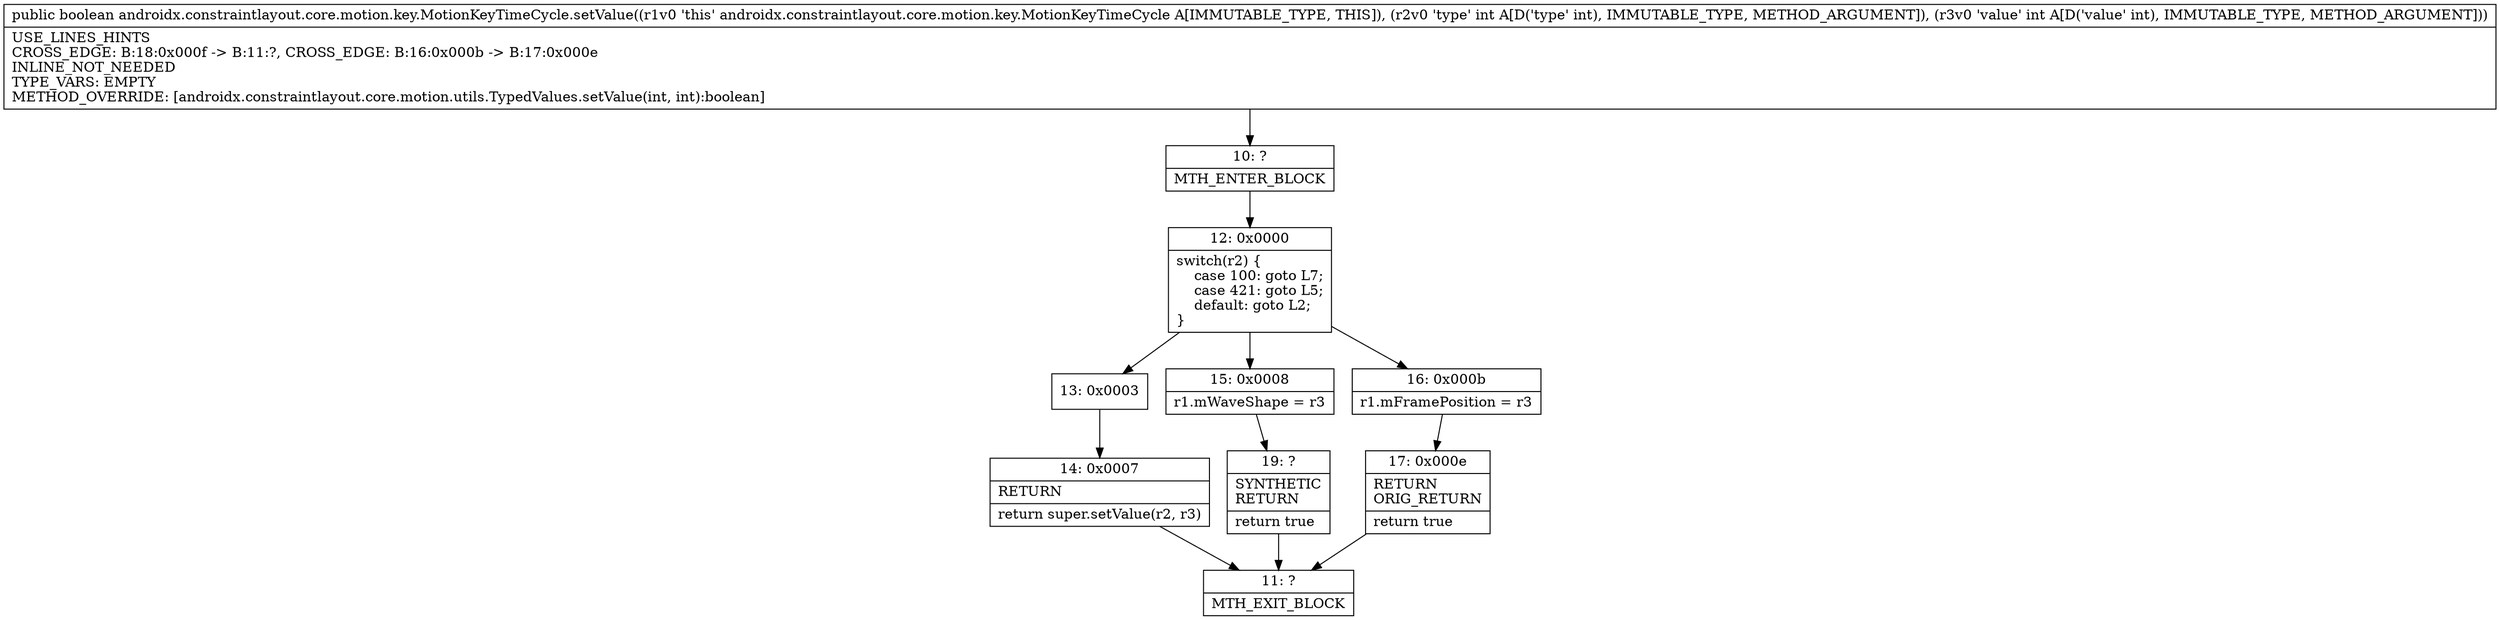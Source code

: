 digraph "CFG forandroidx.constraintlayout.core.motion.key.MotionKeyTimeCycle.setValue(II)Z" {
Node_10 [shape=record,label="{10\:\ ?|MTH_ENTER_BLOCK\l}"];
Node_12 [shape=record,label="{12\:\ 0x0000|switch(r2) \{\l    case 100: goto L7;\l    case 421: goto L5;\l    default: goto L2;\l\}\l}"];
Node_13 [shape=record,label="{13\:\ 0x0003}"];
Node_14 [shape=record,label="{14\:\ 0x0007|RETURN\l|return super.setValue(r2, r3)\l}"];
Node_11 [shape=record,label="{11\:\ ?|MTH_EXIT_BLOCK\l}"];
Node_15 [shape=record,label="{15\:\ 0x0008|r1.mWaveShape = r3\l}"];
Node_19 [shape=record,label="{19\:\ ?|SYNTHETIC\lRETURN\l|return true\l}"];
Node_16 [shape=record,label="{16\:\ 0x000b|r1.mFramePosition = r3\l}"];
Node_17 [shape=record,label="{17\:\ 0x000e|RETURN\lORIG_RETURN\l|return true\l}"];
MethodNode[shape=record,label="{public boolean androidx.constraintlayout.core.motion.key.MotionKeyTimeCycle.setValue((r1v0 'this' androidx.constraintlayout.core.motion.key.MotionKeyTimeCycle A[IMMUTABLE_TYPE, THIS]), (r2v0 'type' int A[D('type' int), IMMUTABLE_TYPE, METHOD_ARGUMENT]), (r3v0 'value' int A[D('value' int), IMMUTABLE_TYPE, METHOD_ARGUMENT]))  | USE_LINES_HINTS\lCROSS_EDGE: B:18:0x000f \-\> B:11:?, CROSS_EDGE: B:16:0x000b \-\> B:17:0x000e\lINLINE_NOT_NEEDED\lTYPE_VARS: EMPTY\lMETHOD_OVERRIDE: [androidx.constraintlayout.core.motion.utils.TypedValues.setValue(int, int):boolean]\l}"];
MethodNode -> Node_10;Node_10 -> Node_12;
Node_12 -> Node_13;
Node_12 -> Node_15;
Node_12 -> Node_16;
Node_13 -> Node_14;
Node_14 -> Node_11;
Node_15 -> Node_19;
Node_19 -> Node_11;
Node_16 -> Node_17;
Node_17 -> Node_11;
}


